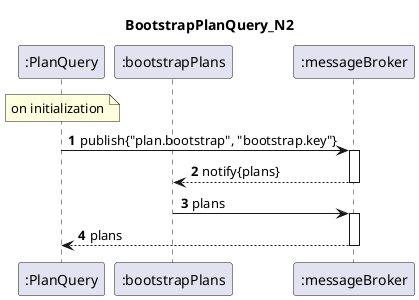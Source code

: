 @startuml
'https://plantuml.com/sequence-diagram

title BootstrapPlanQuery_N2

autoactivate on
autonumber

participant ":PlanQuery" as PlanQuery
participant ":bootstrapPlans" as bootP

participant ":messageBroker" as MB

note over PlanQuery: on initialization
PlanQuery -> MB: publish{"plan.bootstrap", "bootstrap.key"}
MB --> bootP: notify{plans}
bootP -> MB: plans
MB--> PlanQuery: plans



@enduml
